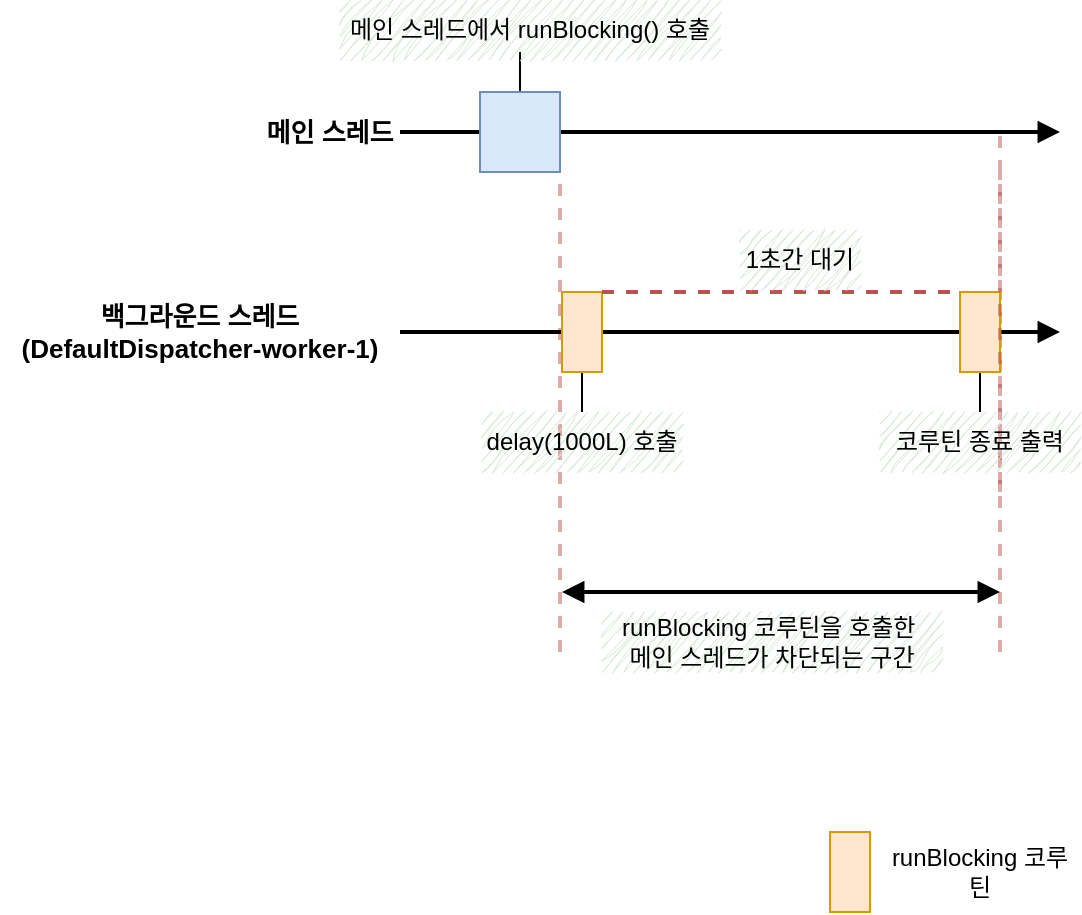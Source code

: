 <mxfile version="26.1.1">
  <diagram name="Page-1" id="TAaeRITt-auhjdZxGod5">
    <mxGraphModel dx="1114" dy="878" grid="1" gridSize="10" guides="1" tooltips="1" connect="1" arrows="1" fold="1" page="1" pageScale="1" pageWidth="827" pageHeight="1169" math="0" shadow="0">
      <root>
        <mxCell id="0" />
        <mxCell id="1" parent="0" />
        <mxCell id="ccvMMQn5-AT3v08Tgr03-19" value="" style="endArrow=block;html=1;rounded=0;endFill=1;strokeWidth=2;" edge="1" parent="1">
          <mxGeometry width="50" height="50" relative="1" as="geometry">
            <mxPoint x="220" y="96" as="sourcePoint" />
            <mxPoint x="550" y="96" as="targetPoint" />
          </mxGeometry>
        </mxCell>
        <mxCell id="ccvMMQn5-AT3v08Tgr03-20" style="edgeStyle=orthogonalEdgeStyle;rounded=0;orthogonalLoop=1;jettySize=auto;html=1;endArrow=none;startFill=0;" edge="1" parent="1" source="ccvMMQn5-AT3v08Tgr03-21">
          <mxGeometry relative="1" as="geometry">
            <mxPoint x="280" y="56" as="targetPoint" />
          </mxGeometry>
        </mxCell>
        <mxCell id="ccvMMQn5-AT3v08Tgr03-21" value="" style="rounded=0;whiteSpace=wrap;html=1;fillColor=#dae8fc;strokeColor=#6c8ebf;" vertex="1" parent="1">
          <mxGeometry x="260" y="76" width="40" height="40" as="geometry" />
        </mxCell>
        <mxCell id="ccvMMQn5-AT3v08Tgr03-26" value="메인 스레드에서 runBlocking() 호출" style="text;html=1;align=center;verticalAlign=middle;whiteSpace=wrap;rounded=0;fillColor=#d5e8d4;strokeColor=none;sketch=1;curveFitting=1;jiggle=2;" vertex="1" parent="1">
          <mxGeometry x="190" y="30" width="190" height="30" as="geometry" />
        </mxCell>
        <mxCell id="ccvMMQn5-AT3v08Tgr03-29" value="" style="endArrow=none;dashed=1;html=1;rounded=0;fillColor=#f8cecc;strokeColor=#b85450;strokeWidth=2;opacity=50;" edge="1" parent="1">
          <mxGeometry width="50" height="50" relative="1" as="geometry">
            <mxPoint x="300" y="356" as="sourcePoint" />
            <mxPoint x="300" y="116" as="targetPoint" />
          </mxGeometry>
        </mxCell>
        <mxCell id="ccvMMQn5-AT3v08Tgr03-30" value="" style="endArrow=none;dashed=1;html=1;rounded=0;fillColor=#f8cecc;strokeColor=#b85450;strokeWidth=2;opacity=50;" edge="1" parent="1">
          <mxGeometry width="50" height="50" relative="1" as="geometry">
            <mxPoint x="520" y="276" as="sourcePoint" />
            <mxPoint x="520" y="116" as="targetPoint" />
          </mxGeometry>
        </mxCell>
        <mxCell id="ccvMMQn5-AT3v08Tgr03-35" value="" style="rounded=0;whiteSpace=wrap;html=1;fillColor=#ffe6cc;strokeColor=#d79b00;" vertex="1" parent="1">
          <mxGeometry x="435" y="446" width="20" height="40" as="geometry" />
        </mxCell>
        <mxCell id="ccvMMQn5-AT3v08Tgr03-36" value="runBlocking 코루틴" style="text;html=1;align=center;verticalAlign=middle;whiteSpace=wrap;rounded=0;" vertex="1" parent="1">
          <mxGeometry x="460" y="456" width="100" height="20" as="geometry" />
        </mxCell>
        <mxCell id="ccvMMQn5-AT3v08Tgr03-37" value="메인 스레드" style="text;html=1;align=center;verticalAlign=middle;whiteSpace=wrap;rounded=0;fontStyle=1;fontSize=13;" vertex="1" parent="1">
          <mxGeometry x="150" y="81" width="70" height="30" as="geometry" />
        </mxCell>
        <mxCell id="ccvMMQn5-AT3v08Tgr03-39" value="" style="endArrow=block;html=1;rounded=0;endFill=1;strokeWidth=2;" edge="1" parent="1">
          <mxGeometry width="50" height="50" relative="1" as="geometry">
            <mxPoint x="220" y="196" as="sourcePoint" />
            <mxPoint x="550" y="196" as="targetPoint" />
          </mxGeometry>
        </mxCell>
        <mxCell id="ccvMMQn5-AT3v08Tgr03-42" style="edgeStyle=orthogonalEdgeStyle;rounded=0;orthogonalLoop=1;jettySize=auto;html=1;endArrow=none;startFill=0;" edge="1" parent="1" source="ccvMMQn5-AT3v08Tgr03-43">
          <mxGeometry relative="1" as="geometry">
            <mxPoint x="311" y="236" as="targetPoint" />
          </mxGeometry>
        </mxCell>
        <mxCell id="ccvMMQn5-AT3v08Tgr03-43" value="" style="rounded=0;whiteSpace=wrap;html=1;fillColor=#ffe6cc;strokeColor=#d79b00;" vertex="1" parent="1">
          <mxGeometry x="301" y="176" width="20" height="40" as="geometry" />
        </mxCell>
        <mxCell id="ccvMMQn5-AT3v08Tgr03-44" style="edgeStyle=orthogonalEdgeStyle;rounded=0;orthogonalLoop=1;jettySize=auto;html=1;endArrow=none;startFill=0;" edge="1" parent="1" source="ccvMMQn5-AT3v08Tgr03-45">
          <mxGeometry relative="1" as="geometry">
            <mxPoint x="510" y="236" as="targetPoint" />
          </mxGeometry>
        </mxCell>
        <mxCell id="ccvMMQn5-AT3v08Tgr03-45" value="" style="rounded=0;whiteSpace=wrap;html=1;fillColor=#ffe6cc;strokeColor=#d79b00;" vertex="1" parent="1">
          <mxGeometry x="500" y="176" width="20" height="40" as="geometry" />
        </mxCell>
        <mxCell id="ccvMMQn5-AT3v08Tgr03-46" value="백그라운드 스레드&lt;div&gt;(DefaultDispatcher-worker-1)&lt;/div&gt;" style="text;html=1;align=center;verticalAlign=middle;whiteSpace=wrap;rounded=0;fontStyle=1;fontSize=13;" vertex="1" parent="1">
          <mxGeometry x="20" y="181" width="200" height="30" as="geometry" />
        </mxCell>
        <mxCell id="ccvMMQn5-AT3v08Tgr03-47" value="delay(1000L) 호출" style="text;html=1;align=center;verticalAlign=middle;whiteSpace=wrap;rounded=0;fillColor=#d5e8d4;strokeColor=none;sketch=1;curveFitting=1;jiggle=2;" vertex="1" parent="1">
          <mxGeometry x="261" y="236" width="100" height="30" as="geometry" />
        </mxCell>
        <mxCell id="ccvMMQn5-AT3v08Tgr03-48" value="" style="endArrow=none;dashed=1;html=1;rounded=0;fillColor=#f8cecc;strokeColor=#b85450;strokeWidth=2;opacity=50;" edge="1" parent="1">
          <mxGeometry width="50" height="50" relative="1" as="geometry">
            <mxPoint x="520" y="356" as="sourcePoint" />
            <mxPoint x="520" y="96" as="targetPoint" />
          </mxGeometry>
        </mxCell>
        <mxCell id="ccvMMQn5-AT3v08Tgr03-49" value="코루틴 종료 출력" style="text;html=1;align=center;verticalAlign=middle;whiteSpace=wrap;rounded=0;fillColor=#d5e8d4;strokeColor=none;sketch=1;curveFitting=1;jiggle=2;" vertex="1" parent="1">
          <mxGeometry x="460" y="236" width="100" height="30" as="geometry" />
        </mxCell>
        <mxCell id="ccvMMQn5-AT3v08Tgr03-50" value="" style="endArrow=none;html=1;rounded=0;exitX=1;exitY=0;exitDx=0;exitDy=0;entryX=0;entryY=0;entryDx=0;entryDy=0;dashed=1;startFill=0;strokeWidth=2;fillColor=#f8cecc;strokeColor=#b85450;" edge="1" parent="1" source="ccvMMQn5-AT3v08Tgr03-43" target="ccvMMQn5-AT3v08Tgr03-45">
          <mxGeometry width="50" height="50" relative="1" as="geometry">
            <mxPoint x="330" y="175" as="sourcePoint" />
            <mxPoint x="500" y="175" as="targetPoint" />
          </mxGeometry>
        </mxCell>
        <mxCell id="ccvMMQn5-AT3v08Tgr03-51" value="1초간 대기" style="text;html=1;align=center;verticalAlign=middle;whiteSpace=wrap;rounded=0;fillColor=#d5e8d4;strokeColor=none;sketch=1;curveFitting=1;jiggle=2;" vertex="1" parent="1">
          <mxGeometry x="390" y="145" width="60" height="30" as="geometry" />
        </mxCell>
        <mxCell id="ccvMMQn5-AT3v08Tgr03-52" value="" style="endArrow=block;startArrow=block;html=1;rounded=0;startFill=1;endFill=1;strokeWidth=2;" edge="1" parent="1">
          <mxGeometry width="50" height="50" relative="1" as="geometry">
            <mxPoint x="301" y="326" as="sourcePoint" />
            <mxPoint x="520" y="326" as="targetPoint" />
          </mxGeometry>
        </mxCell>
        <mxCell id="ccvMMQn5-AT3v08Tgr03-53" value="runBlocking 코루틴을 호출한&amp;nbsp;&lt;div&gt;메인 스레드가 차단되는 구간&lt;/div&gt;" style="text;html=1;align=center;verticalAlign=middle;whiteSpace=wrap;rounded=0;fillColor=#d5e8d4;strokeColor=none;sketch=1;curveFitting=1;jiggle=2;" vertex="1" parent="1">
          <mxGeometry x="321" y="336" width="170" height="30" as="geometry" />
        </mxCell>
      </root>
    </mxGraphModel>
  </diagram>
</mxfile>
